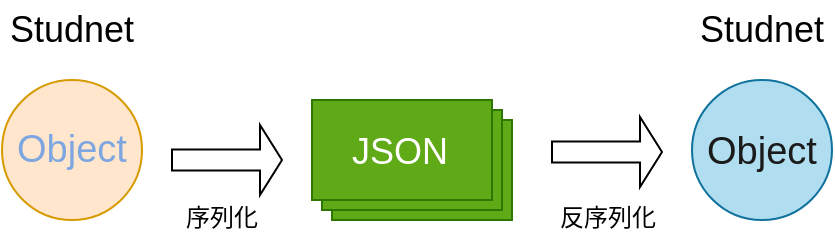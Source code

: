<mxfile version="21.3.7" type="github">
  <diagram name="第 1 页" id="j99cnyDazcMrx7NJoyRV">
    <mxGraphModel dx="724" dy="354" grid="1" gridSize="10" guides="1" tooltips="1" connect="1" arrows="1" fold="1" page="1" pageScale="1" pageWidth="827" pageHeight="1169" math="0" shadow="0">
      <root>
        <mxCell id="0" />
        <mxCell id="1" parent="0" />
        <mxCell id="25JG4dVVDO3GhOitw7Sz-1" value="" style="ellipse;whiteSpace=wrap;html=1;aspect=fixed;fillColor=#ffe6cc;strokeColor=#d79b00;" vertex="1" parent="1">
          <mxGeometry x="125" y="180" width="70" height="70" as="geometry" />
        </mxCell>
        <mxCell id="25JG4dVVDO3GhOitw7Sz-2" value="Studnet" style="text;html=1;strokeColor=none;fillColor=none;align=center;verticalAlign=middle;whiteSpace=wrap;rounded=0;fontSize=18;" vertex="1" parent="1">
          <mxGeometry x="130" y="140" width="60" height="30" as="geometry" />
        </mxCell>
        <mxCell id="25JG4dVVDO3GhOitw7Sz-3" value="Object" style="text;html=1;strokeColor=none;fillColor=none;align=center;verticalAlign=middle;whiteSpace=wrap;rounded=0;fontColor=#7EA6E0;fontSize=19;" vertex="1" parent="1">
          <mxGeometry x="130" y="200" width="60" height="30" as="geometry" />
        </mxCell>
        <mxCell id="25JG4dVVDO3GhOitw7Sz-4" value="" style="verticalLabelPosition=bottom;verticalAlign=top;html=1;shape=mxgraph.basic.layered_rect;dx=10;outlineConnect=0;whiteSpace=wrap;fontColor=#ffffff;fillColor=#60a917;strokeColor=#2D7600;" vertex="1" parent="1">
          <mxGeometry x="280" y="190" width="100" height="60" as="geometry" />
        </mxCell>
        <mxCell id="25JG4dVVDO3GhOitw7Sz-5" value="JSON" style="text;html=1;strokeColor=none;fillColor=none;align=center;verticalAlign=middle;whiteSpace=wrap;rounded=0;fontColor=#FFFFFF;fontSize=18;" vertex="1" parent="1">
          <mxGeometry x="294" y="201" width="60" height="30" as="geometry" />
        </mxCell>
        <mxCell id="25JG4dVVDO3GhOitw7Sz-6" value="" style="ellipse;whiteSpace=wrap;html=1;aspect=fixed;fillColor=#b1ddf0;strokeColor=#10739e;" vertex="1" parent="1">
          <mxGeometry x="470" y="180" width="70" height="70" as="geometry" />
        </mxCell>
        <mxCell id="25JG4dVVDO3GhOitw7Sz-7" value="Object" style="text;html=1;strokeColor=none;fillColor=none;align=center;verticalAlign=middle;whiteSpace=wrap;rounded=0;fontColor=#1A1A1A;fontSize=19;" vertex="1" parent="1">
          <mxGeometry x="475" y="201" width="60" height="30" as="geometry" />
        </mxCell>
        <mxCell id="25JG4dVVDO3GhOitw7Sz-8" value="Studnet" style="text;html=1;strokeColor=none;fillColor=none;align=center;verticalAlign=middle;whiteSpace=wrap;rounded=0;fontSize=18;" vertex="1" parent="1">
          <mxGeometry x="475" y="140" width="60" height="30" as="geometry" />
        </mxCell>
        <mxCell id="25JG4dVVDO3GhOitw7Sz-9" value="" style="shape=singleArrow;whiteSpace=wrap;html=1;" vertex="1" parent="1">
          <mxGeometry x="210" y="202.5" width="55" height="35" as="geometry" />
        </mxCell>
        <mxCell id="25JG4dVVDO3GhOitw7Sz-10" value="" style="shape=singleArrow;whiteSpace=wrap;html=1;" vertex="1" parent="1">
          <mxGeometry x="400" y="198.5" width="55" height="35" as="geometry" />
        </mxCell>
        <mxCell id="25JG4dVVDO3GhOitw7Sz-11" value="序列化" style="text;html=1;strokeColor=none;fillColor=none;align=center;verticalAlign=middle;whiteSpace=wrap;rounded=0;" vertex="1" parent="1">
          <mxGeometry x="205" y="233.5" width="60" height="30" as="geometry" />
        </mxCell>
        <mxCell id="25JG4dVVDO3GhOitw7Sz-12" value="反序列化" style="text;html=1;strokeColor=none;fillColor=none;align=center;verticalAlign=middle;whiteSpace=wrap;rounded=0;" vertex="1" parent="1">
          <mxGeometry x="397.5" y="233.5" width="60" height="30" as="geometry" />
        </mxCell>
      </root>
    </mxGraphModel>
  </diagram>
</mxfile>
